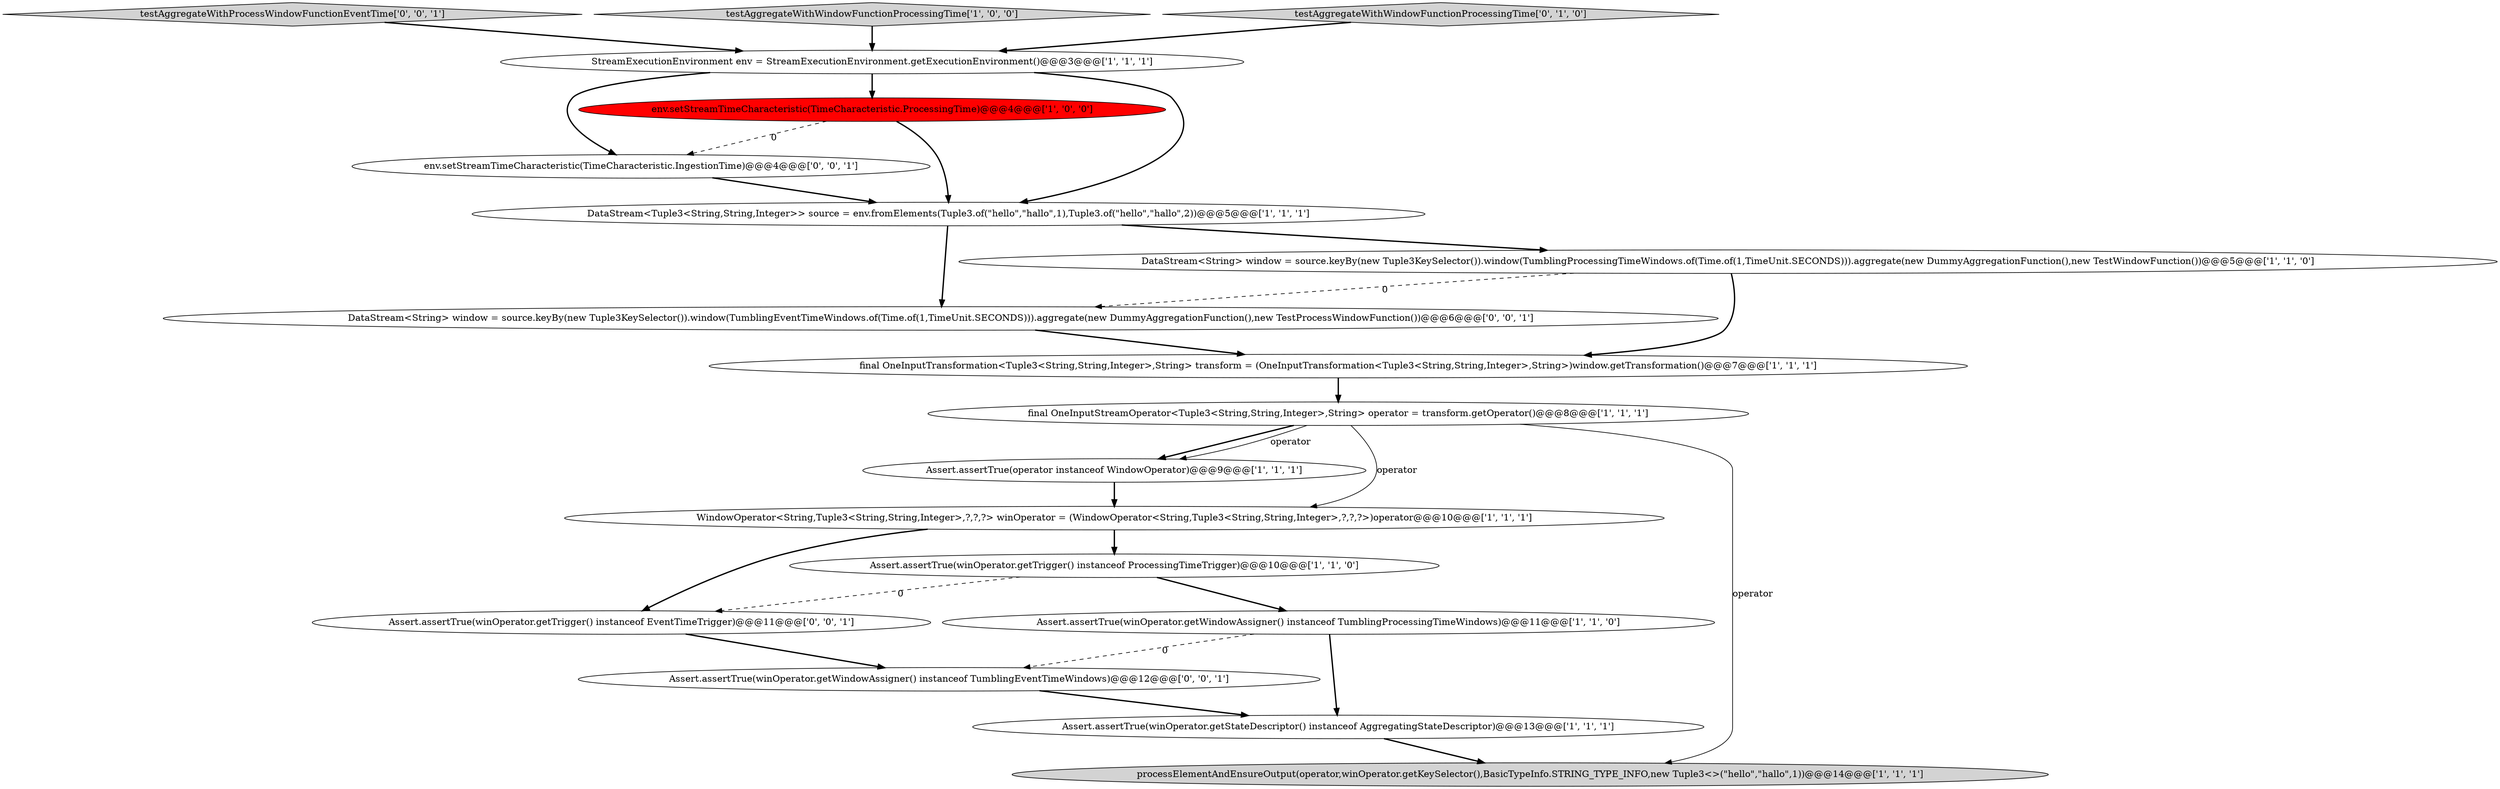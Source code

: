 digraph {
14 [style = filled, label = "testAggregateWithProcessWindowFunctionEventTime['0', '0', '1']", fillcolor = lightgray, shape = diamond image = "AAA0AAABBB3BBB"];
17 [style = filled, label = "Assert.assertTrue(winOperator.getWindowAssigner() instanceof TumblingEventTimeWindows)@@@12@@@['0', '0', '1']", fillcolor = white, shape = ellipse image = "AAA0AAABBB3BBB"];
9 [style = filled, label = "testAggregateWithWindowFunctionProcessingTime['1', '0', '0']", fillcolor = lightgray, shape = diamond image = "AAA0AAABBB1BBB"];
12 [style = filled, label = "Assert.assertTrue(winOperator.getStateDescriptor() instanceof AggregatingStateDescriptor)@@@13@@@['1', '1', '1']", fillcolor = white, shape = ellipse image = "AAA0AAABBB1BBB"];
13 [style = filled, label = "testAggregateWithWindowFunctionProcessingTime['0', '1', '0']", fillcolor = lightgray, shape = diamond image = "AAA0AAABBB2BBB"];
11 [style = filled, label = "Assert.assertTrue(operator instanceof WindowOperator)@@@9@@@['1', '1', '1']", fillcolor = white, shape = ellipse image = "AAA0AAABBB1BBB"];
2 [style = filled, label = "final OneInputTransformation<Tuple3<String,String,Integer>,String> transform = (OneInputTransformation<Tuple3<String,String,Integer>,String>)window.getTransformation()@@@7@@@['1', '1', '1']", fillcolor = white, shape = ellipse image = "AAA0AAABBB1BBB"];
15 [style = filled, label = "Assert.assertTrue(winOperator.getTrigger() instanceof EventTimeTrigger)@@@11@@@['0', '0', '1']", fillcolor = white, shape = ellipse image = "AAA0AAABBB3BBB"];
8 [style = filled, label = "Assert.assertTrue(winOperator.getTrigger() instanceof ProcessingTimeTrigger)@@@10@@@['1', '1', '0']", fillcolor = white, shape = ellipse image = "AAA0AAABBB1BBB"];
16 [style = filled, label = "DataStream<String> window = source.keyBy(new Tuple3KeySelector()).window(TumblingEventTimeWindows.of(Time.of(1,TimeUnit.SECONDS))).aggregate(new DummyAggregationFunction(),new TestProcessWindowFunction())@@@6@@@['0', '0', '1']", fillcolor = white, shape = ellipse image = "AAA0AAABBB3BBB"];
6 [style = filled, label = "WindowOperator<String,Tuple3<String,String,Integer>,?,?,?> winOperator = (WindowOperator<String,Tuple3<String,String,Integer>,?,?,?>)operator@@@10@@@['1', '1', '1']", fillcolor = white, shape = ellipse image = "AAA0AAABBB1BBB"];
18 [style = filled, label = "env.setStreamTimeCharacteristic(TimeCharacteristic.IngestionTime)@@@4@@@['0', '0', '1']", fillcolor = white, shape = ellipse image = "AAA0AAABBB3BBB"];
1 [style = filled, label = "processElementAndEnsureOutput(operator,winOperator.getKeySelector(),BasicTypeInfo.STRING_TYPE_INFO,new Tuple3<>(\"hello\",\"hallo\",1))@@@14@@@['1', '1', '1']", fillcolor = lightgray, shape = ellipse image = "AAA0AAABBB1BBB"];
5 [style = filled, label = "DataStream<String> window = source.keyBy(new Tuple3KeySelector()).window(TumblingProcessingTimeWindows.of(Time.of(1,TimeUnit.SECONDS))).aggregate(new DummyAggregationFunction(),new TestWindowFunction())@@@5@@@['1', '1', '0']", fillcolor = white, shape = ellipse image = "AAA0AAABBB1BBB"];
10 [style = filled, label = "StreamExecutionEnvironment env = StreamExecutionEnvironment.getExecutionEnvironment()@@@3@@@['1', '1', '1']", fillcolor = white, shape = ellipse image = "AAA0AAABBB1BBB"];
7 [style = filled, label = "env.setStreamTimeCharacteristic(TimeCharacteristic.ProcessingTime)@@@4@@@['1', '0', '0']", fillcolor = red, shape = ellipse image = "AAA1AAABBB1BBB"];
0 [style = filled, label = "DataStream<Tuple3<String,String,Integer>> source = env.fromElements(Tuple3.of(\"hello\",\"hallo\",1),Tuple3.of(\"hello\",\"hallo\",2))@@@5@@@['1', '1', '1']", fillcolor = white, shape = ellipse image = "AAA0AAABBB1BBB"];
4 [style = filled, label = "Assert.assertTrue(winOperator.getWindowAssigner() instanceof TumblingProcessingTimeWindows)@@@11@@@['1', '1', '0']", fillcolor = white, shape = ellipse image = "AAA0AAABBB1BBB"];
3 [style = filled, label = "final OneInputStreamOperator<Tuple3<String,String,Integer>,String> operator = transform.getOperator()@@@8@@@['1', '1', '1']", fillcolor = white, shape = ellipse image = "AAA0AAABBB1BBB"];
13->10 [style = bold, label=""];
10->18 [style = bold, label=""];
0->16 [style = bold, label=""];
7->18 [style = dashed, label="0"];
4->17 [style = dashed, label="0"];
3->6 [style = solid, label="operator"];
2->3 [style = bold, label=""];
11->6 [style = bold, label=""];
8->15 [style = dashed, label="0"];
3->11 [style = bold, label=""];
14->10 [style = bold, label=""];
7->0 [style = bold, label=""];
9->10 [style = bold, label=""];
16->2 [style = bold, label=""];
12->1 [style = bold, label=""];
10->7 [style = bold, label=""];
6->15 [style = bold, label=""];
5->16 [style = dashed, label="0"];
5->2 [style = bold, label=""];
15->17 [style = bold, label=""];
17->12 [style = bold, label=""];
3->11 [style = solid, label="operator"];
3->1 [style = solid, label="operator"];
10->0 [style = bold, label=""];
6->8 [style = bold, label=""];
4->12 [style = bold, label=""];
8->4 [style = bold, label=""];
18->0 [style = bold, label=""];
0->5 [style = bold, label=""];
}
